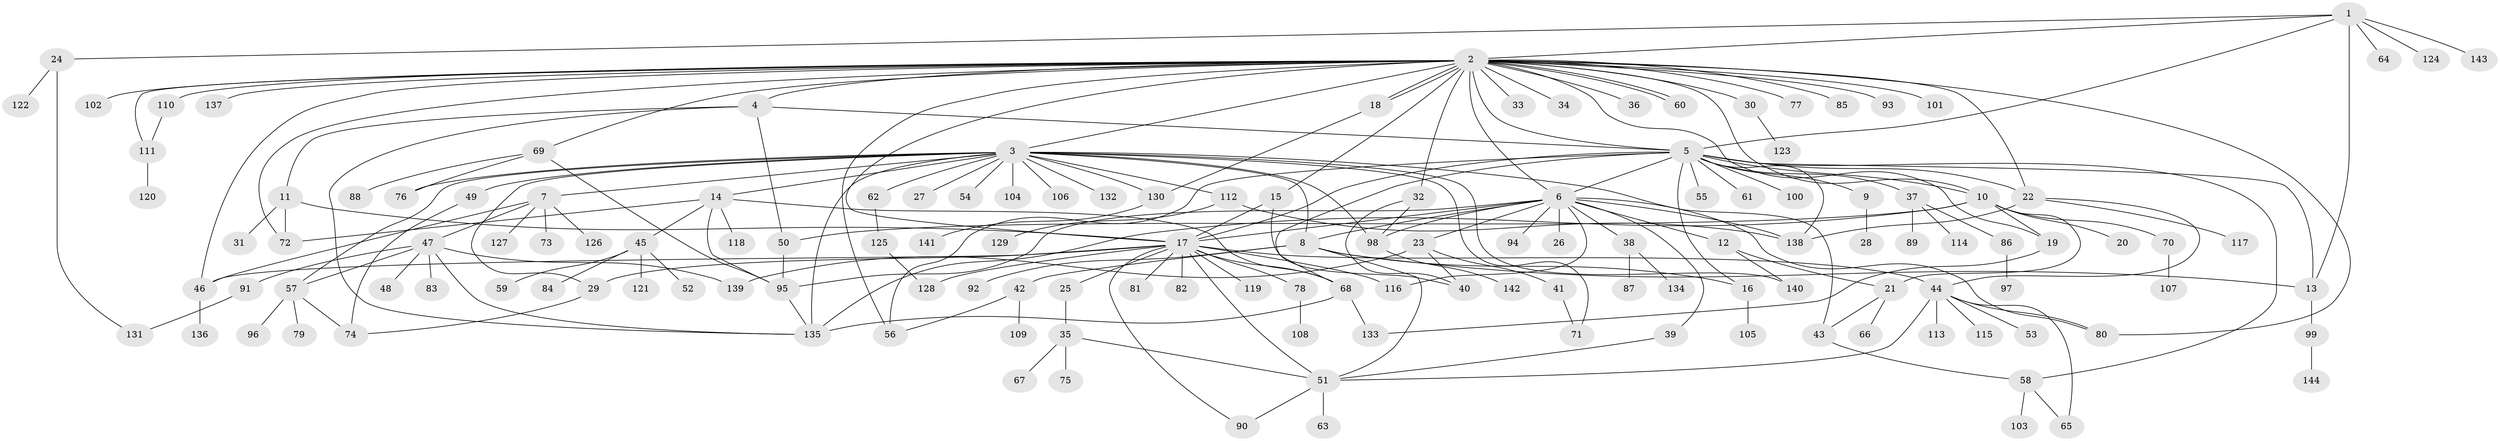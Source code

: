 // Generated by graph-tools (version 1.1) at 2025/11/02/27/25 16:11:10]
// undirected, 144 vertices, 209 edges
graph export_dot {
graph [start="1"]
  node [color=gray90,style=filled];
  1;
  2;
  3;
  4;
  5;
  6;
  7;
  8;
  9;
  10;
  11;
  12;
  13;
  14;
  15;
  16;
  17;
  18;
  19;
  20;
  21;
  22;
  23;
  24;
  25;
  26;
  27;
  28;
  29;
  30;
  31;
  32;
  33;
  34;
  35;
  36;
  37;
  38;
  39;
  40;
  41;
  42;
  43;
  44;
  45;
  46;
  47;
  48;
  49;
  50;
  51;
  52;
  53;
  54;
  55;
  56;
  57;
  58;
  59;
  60;
  61;
  62;
  63;
  64;
  65;
  66;
  67;
  68;
  69;
  70;
  71;
  72;
  73;
  74;
  75;
  76;
  77;
  78;
  79;
  80;
  81;
  82;
  83;
  84;
  85;
  86;
  87;
  88;
  89;
  90;
  91;
  92;
  93;
  94;
  95;
  96;
  97;
  98;
  99;
  100;
  101;
  102;
  103;
  104;
  105;
  106;
  107;
  108;
  109;
  110;
  111;
  112;
  113;
  114;
  115;
  116;
  117;
  118;
  119;
  120;
  121;
  122;
  123;
  124;
  125;
  126;
  127;
  128;
  129;
  130;
  131;
  132;
  133;
  134;
  135;
  136;
  137;
  138;
  139;
  140;
  141;
  142;
  143;
  144;
  1 -- 2;
  1 -- 5;
  1 -- 13;
  1 -- 24;
  1 -- 64;
  1 -- 124;
  1 -- 143;
  2 -- 3;
  2 -- 4;
  2 -- 5;
  2 -- 6;
  2 -- 10;
  2 -- 15;
  2 -- 17;
  2 -- 18;
  2 -- 18;
  2 -- 19;
  2 -- 22;
  2 -- 30;
  2 -- 32;
  2 -- 33;
  2 -- 34;
  2 -- 36;
  2 -- 46;
  2 -- 56;
  2 -- 60;
  2 -- 60;
  2 -- 69;
  2 -- 72;
  2 -- 77;
  2 -- 80;
  2 -- 85;
  2 -- 93;
  2 -- 101;
  2 -- 102;
  2 -- 110;
  2 -- 111;
  2 -- 137;
  3 -- 7;
  3 -- 8;
  3 -- 14;
  3 -- 27;
  3 -- 29;
  3 -- 43;
  3 -- 49;
  3 -- 54;
  3 -- 57;
  3 -- 62;
  3 -- 71;
  3 -- 76;
  3 -- 98;
  3 -- 104;
  3 -- 106;
  3 -- 112;
  3 -- 130;
  3 -- 132;
  3 -- 135;
  3 -- 140;
  4 -- 5;
  4 -- 11;
  4 -- 50;
  4 -- 135;
  5 -- 6;
  5 -- 9;
  5 -- 10;
  5 -- 13;
  5 -- 16;
  5 -- 17;
  5 -- 22;
  5 -- 37;
  5 -- 55;
  5 -- 56;
  5 -- 58;
  5 -- 61;
  5 -- 68;
  5 -- 100;
  5 -- 138;
  6 -- 8;
  6 -- 12;
  6 -- 17;
  6 -- 23;
  6 -- 26;
  6 -- 38;
  6 -- 39;
  6 -- 80;
  6 -- 94;
  6 -- 95;
  6 -- 98;
  6 -- 116;
  6 -- 138;
  7 -- 46;
  7 -- 47;
  7 -- 73;
  7 -- 126;
  7 -- 127;
  8 -- 13;
  8 -- 16;
  8 -- 42;
  8 -- 51;
  8 -- 92;
  9 -- 28;
  10 -- 19;
  10 -- 20;
  10 -- 21;
  10 -- 50;
  10 -- 70;
  10 -- 135;
  11 -- 17;
  11 -- 31;
  11 -- 72;
  12 -- 21;
  12 -- 140;
  13 -- 99;
  14 -- 45;
  14 -- 68;
  14 -- 72;
  14 -- 95;
  14 -- 118;
  15 -- 17;
  15 -- 40;
  16 -- 105;
  17 -- 25;
  17 -- 29;
  17 -- 44;
  17 -- 46;
  17 -- 51;
  17 -- 68;
  17 -- 78;
  17 -- 81;
  17 -- 82;
  17 -- 90;
  17 -- 116;
  17 -- 119;
  17 -- 128;
  18 -- 130;
  19 -- 133;
  21 -- 43;
  21 -- 66;
  22 -- 44;
  22 -- 117;
  22 -- 138;
  23 -- 40;
  23 -- 41;
  23 -- 139;
  24 -- 122;
  24 -- 131;
  25 -- 35;
  29 -- 74;
  30 -- 123;
  32 -- 40;
  32 -- 98;
  35 -- 51;
  35 -- 67;
  35 -- 75;
  37 -- 86;
  37 -- 89;
  37 -- 114;
  38 -- 87;
  38 -- 134;
  39 -- 51;
  41 -- 71;
  42 -- 56;
  42 -- 109;
  43 -- 58;
  44 -- 51;
  44 -- 53;
  44 -- 65;
  44 -- 80;
  44 -- 113;
  44 -- 115;
  45 -- 52;
  45 -- 59;
  45 -- 84;
  45 -- 121;
  46 -- 136;
  47 -- 48;
  47 -- 57;
  47 -- 83;
  47 -- 91;
  47 -- 135;
  47 -- 139;
  49 -- 74;
  50 -- 95;
  51 -- 63;
  51 -- 90;
  57 -- 74;
  57 -- 79;
  57 -- 96;
  58 -- 65;
  58 -- 103;
  62 -- 125;
  68 -- 133;
  68 -- 135;
  69 -- 76;
  69 -- 88;
  69 -- 95;
  70 -- 107;
  78 -- 108;
  86 -- 97;
  91 -- 131;
  95 -- 135;
  98 -- 142;
  99 -- 144;
  110 -- 111;
  111 -- 120;
  112 -- 129;
  112 -- 138;
  125 -- 128;
  130 -- 141;
}
